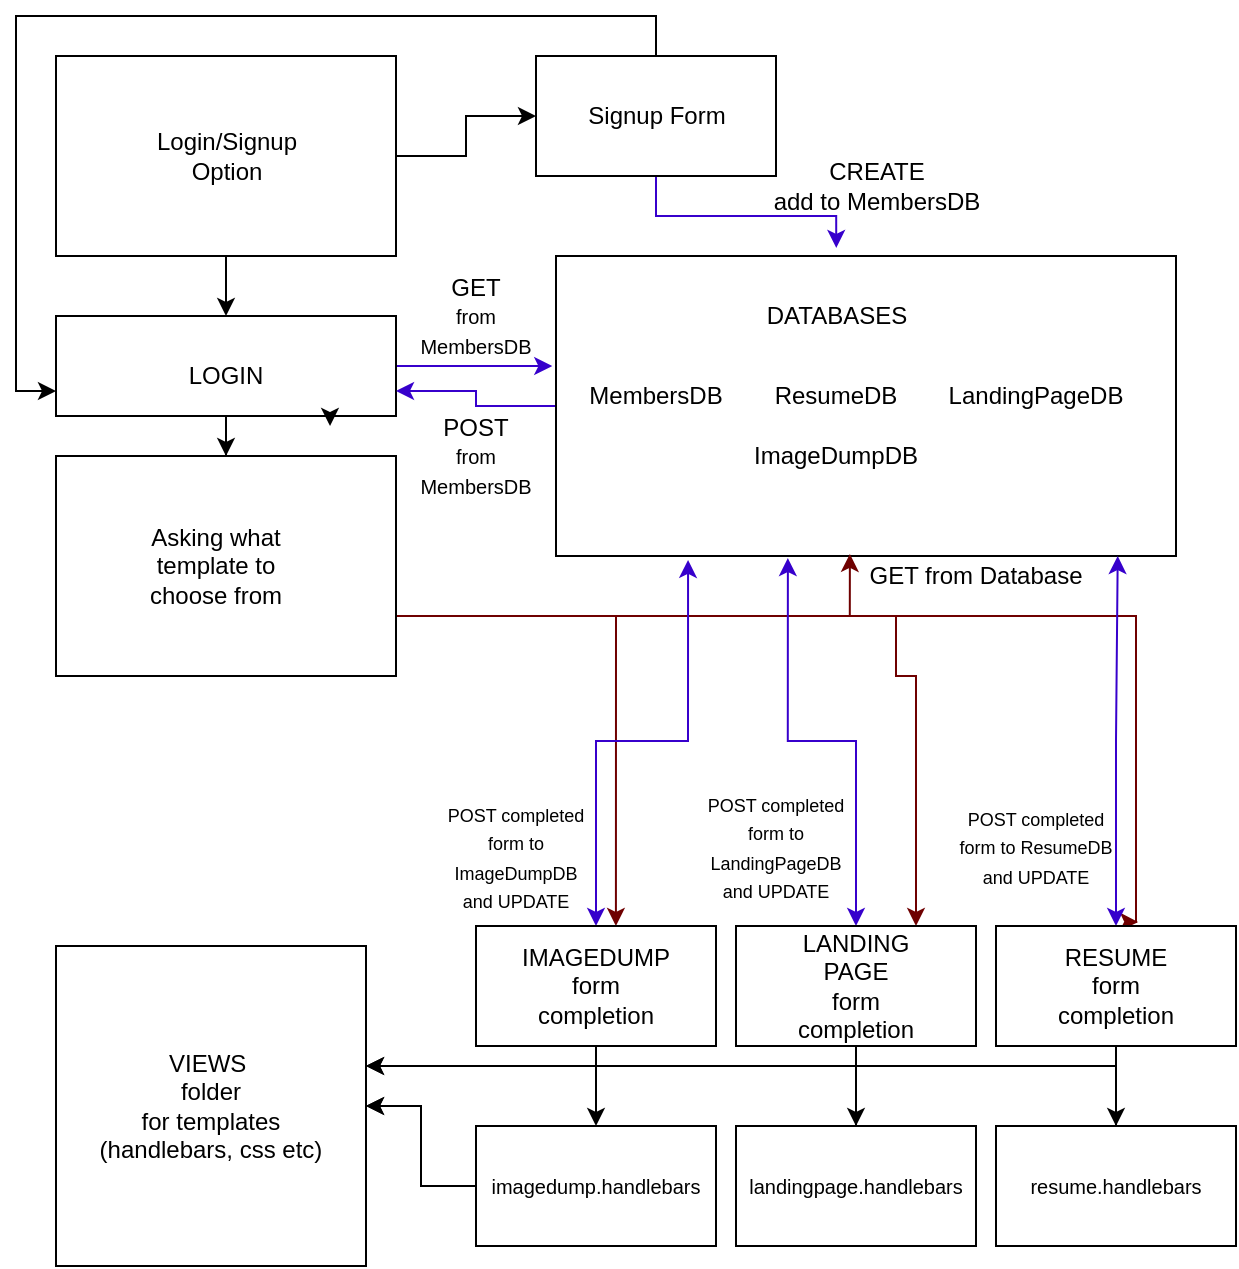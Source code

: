 <mxfile version="13.6.6" type="github">
  <diagram id="Uj1EudToU1jNFgrRkKeB" name="Page-1">
    <mxGraphModel dx="1402" dy="702" grid="1" gridSize="10" guides="1" tooltips="1" connect="1" arrows="1" fold="1" page="1" pageScale="1" pageWidth="850" pageHeight="1100" math="0" shadow="0">
      <root>
        <mxCell id="0" />
        <mxCell id="1" parent="0" />
        <mxCell id="q2WrZw416a9gS7kqVJ9x-3" style="edgeStyle=orthogonalEdgeStyle;rounded=0;orthogonalLoop=1;jettySize=auto;html=1;" parent="1" source="q2WrZw416a9gS7kqVJ9x-1" target="q2WrZw416a9gS7kqVJ9x-4" edge="1">
          <mxGeometry relative="1" as="geometry">
            <mxPoint x="280" y="40" as="targetPoint" />
          </mxGeometry>
        </mxCell>
        <mxCell id="q2WrZw416a9gS7kqVJ9x-6" style="edgeStyle=orthogonalEdgeStyle;rounded=0;orthogonalLoop=1;jettySize=auto;html=1;" parent="1" source="q2WrZw416a9gS7kqVJ9x-1" target="q2WrZw416a9gS7kqVJ9x-7" edge="1">
          <mxGeometry relative="1" as="geometry">
            <mxPoint x="40" y="180" as="targetPoint" />
          </mxGeometry>
        </mxCell>
        <mxCell id="q2WrZw416a9gS7kqVJ9x-1" value="" style="rounded=0;whiteSpace=wrap;html=1;" parent="1" vertex="1">
          <mxGeometry x="40" y="30" width="170" height="100" as="geometry" />
        </mxCell>
        <mxCell id="q2WrZw416a9gS7kqVJ9x-2" value="Login/Signup &lt;br&gt;Option" style="text;html=1;resizable=0;autosize=1;align=center;verticalAlign=middle;points=[];fillColor=none;strokeColor=none;rounded=0;" parent="1" vertex="1">
          <mxGeometry x="80" y="65" width="90" height="30" as="geometry" />
        </mxCell>
        <mxCell id="q2WrZw416a9gS7kqVJ9x-11" style="edgeStyle=orthogonalEdgeStyle;rounded=0;orthogonalLoop=1;jettySize=auto;html=1;entryX=0.452;entryY=-0.027;entryDx=0;entryDy=0;entryPerimeter=0;fillColor=#6a00ff;strokeColor=#3700CC;" parent="1" source="q2WrZw416a9gS7kqVJ9x-4" target="q2WrZw416a9gS7kqVJ9x-9" edge="1">
          <mxGeometry relative="1" as="geometry" />
        </mxCell>
        <mxCell id="q2WrZw416a9gS7kqVJ9x-32" style="edgeStyle=orthogonalEdgeStyle;rounded=0;orthogonalLoop=1;jettySize=auto;html=1;entryX=0;entryY=0.75;entryDx=0;entryDy=0;" parent="1" source="q2WrZw416a9gS7kqVJ9x-4" target="q2WrZw416a9gS7kqVJ9x-7" edge="1">
          <mxGeometry relative="1" as="geometry">
            <Array as="points">
              <mxPoint x="340" y="10" />
              <mxPoint x="20" y="10" />
              <mxPoint x="20" y="198" />
            </Array>
          </mxGeometry>
        </mxCell>
        <mxCell id="q2WrZw416a9gS7kqVJ9x-4" value="" style="rounded=0;whiteSpace=wrap;html=1;" parent="1" vertex="1">
          <mxGeometry x="280" y="30" width="120" height="60" as="geometry" />
        </mxCell>
        <mxCell id="q2WrZw416a9gS7kqVJ9x-5" value="Signup Form" style="text;html=1;resizable=0;autosize=1;align=center;verticalAlign=middle;points=[];fillColor=none;strokeColor=none;rounded=0;" parent="1" vertex="1">
          <mxGeometry x="300" y="50" width="80" height="20" as="geometry" />
        </mxCell>
        <mxCell id="q2WrZw416a9gS7kqVJ9x-12" style="edgeStyle=orthogonalEdgeStyle;rounded=0;orthogonalLoop=1;jettySize=auto;html=1;entryX=-0.006;entryY=0.367;entryDx=0;entryDy=0;entryPerimeter=0;fillColor=#6a00ff;strokeColor=#3700CC;" parent="1" source="q2WrZw416a9gS7kqVJ9x-7" target="q2WrZw416a9gS7kqVJ9x-9" edge="1">
          <mxGeometry relative="1" as="geometry" />
        </mxCell>
        <mxCell id="q2WrZw416a9gS7kqVJ9x-19" style="edgeStyle=orthogonalEdgeStyle;rounded=0;orthogonalLoop=1;jettySize=auto;html=1;entryX=0.5;entryY=0;entryDx=0;entryDy=0;" parent="1" source="q2WrZw416a9gS7kqVJ9x-7" target="q2WrZw416a9gS7kqVJ9x-18" edge="1">
          <mxGeometry relative="1" as="geometry" />
        </mxCell>
        <mxCell id="q2WrZw416a9gS7kqVJ9x-7" value="" style="rounded=0;whiteSpace=wrap;html=1;" parent="1" vertex="1">
          <mxGeometry x="40" y="160" width="170" height="50" as="geometry" />
        </mxCell>
        <mxCell id="q2WrZw416a9gS7kqVJ9x-13" style="edgeStyle=orthogonalEdgeStyle;rounded=0;orthogonalLoop=1;jettySize=auto;html=1;exitX=0;exitY=0.5;exitDx=0;exitDy=0;entryX=1;entryY=0.75;entryDx=0;entryDy=0;fillColor=#6a00ff;strokeColor=#3700CC;" parent="1" source="q2WrZw416a9gS7kqVJ9x-9" target="q2WrZw416a9gS7kqVJ9x-7" edge="1">
          <mxGeometry relative="1" as="geometry" />
        </mxCell>
        <mxCell id="q2WrZw416a9gS7kqVJ9x-9" value="" style="rounded=0;whiteSpace=wrap;html=1;" parent="1" vertex="1">
          <mxGeometry x="290" y="130" width="310" height="150" as="geometry" />
        </mxCell>
        <mxCell id="q2WrZw416a9gS7kqVJ9x-10" value="DATABASES" style="text;html=1;resizable=0;autosize=1;align=center;verticalAlign=middle;points=[];fillColor=none;strokeColor=none;rounded=0;" parent="1" vertex="1">
          <mxGeometry x="385" y="150" width="90" height="20" as="geometry" />
        </mxCell>
        <mxCell id="q2WrZw416a9gS7kqVJ9x-14" value="CREATE&lt;br&gt;add to MembersDB" style="text;html=1;resizable=0;autosize=1;align=center;verticalAlign=middle;points=[];fillColor=none;strokeColor=none;rounded=0;" parent="1" vertex="1">
          <mxGeometry x="390" y="80" width="120" height="30" as="geometry" />
        </mxCell>
        <mxCell id="q2WrZw416a9gS7kqVJ9x-15" value="GET&lt;br&gt;&lt;font style=&quot;font-size: 10px&quot;&gt;from MembersDB&lt;/font&gt;" style="text;html=1;strokeColor=none;fillColor=none;align=center;verticalAlign=middle;whiteSpace=wrap;rounded=0;" parent="1" vertex="1">
          <mxGeometry x="230" y="150" width="40" height="20" as="geometry" />
        </mxCell>
        <mxCell id="q2WrZw416a9gS7kqVJ9x-16" value="POST&lt;br&gt;&lt;font style=&quot;font-size: 10px&quot;&gt;from&lt;br&gt;MembersDB&lt;/font&gt;" style="text;html=1;strokeColor=none;fillColor=none;align=center;verticalAlign=middle;whiteSpace=wrap;rounded=0;" parent="1" vertex="1">
          <mxGeometry x="230" y="220" width="40" height="20" as="geometry" />
        </mxCell>
        <mxCell id="q2WrZw416a9gS7kqVJ9x-17" value="LOGIN" style="text;html=1;strokeColor=none;fillColor=none;align=center;verticalAlign=middle;whiteSpace=wrap;rounded=0;" parent="1" vertex="1">
          <mxGeometry x="105" y="180" width="40" height="20" as="geometry" />
        </mxCell>
        <mxCell id="q2WrZw416a9gS7kqVJ9x-33" style="edgeStyle=orthogonalEdgeStyle;rounded=0;orthogonalLoop=1;jettySize=auto;html=1;entryX=0.592;entryY=-0.033;entryDx=0;entryDy=0;entryPerimeter=0;fillColor=#a20025;strokeColor=#6F0000;" parent="1" source="q2WrZw416a9gS7kqVJ9x-18" target="q2WrZw416a9gS7kqVJ9x-42" edge="1">
          <mxGeometry relative="1" as="geometry">
            <mxPoint x="580" y="340" as="targetPoint" />
            <Array as="points">
              <mxPoint x="580" y="310" />
            </Array>
          </mxGeometry>
        </mxCell>
        <mxCell id="q2WrZw416a9gS7kqVJ9x-38" style="edgeStyle=orthogonalEdgeStyle;rounded=0;orthogonalLoop=1;jettySize=auto;html=1;entryX=0.75;entryY=0;entryDx=0;entryDy=0;fillColor=#a20025;strokeColor=#6F0000;" parent="1" source="q2WrZw416a9gS7kqVJ9x-18" target="q2WrZw416a9gS7kqVJ9x-41" edge="1">
          <mxGeometry relative="1" as="geometry">
            <mxPoint x="440" y="340" as="targetPoint" />
            <Array as="points">
              <mxPoint x="460" y="310" />
              <mxPoint x="460" y="340" />
              <mxPoint x="470" y="340" />
            </Array>
          </mxGeometry>
        </mxCell>
        <mxCell id="q2WrZw416a9gS7kqVJ9x-39" style="edgeStyle=orthogonalEdgeStyle;rounded=0;orthogonalLoop=1;jettySize=auto;html=1;entryX=0.583;entryY=0;entryDx=0;entryDy=0;entryPerimeter=0;fillColor=#a20025;strokeColor=#6F0000;" parent="1" source="q2WrZw416a9gS7kqVJ9x-18" target="q2WrZw416a9gS7kqVJ9x-40" edge="1">
          <mxGeometry relative="1" as="geometry">
            <mxPoint x="320" y="340" as="targetPoint" />
            <Array as="points">
              <mxPoint x="320" y="310" />
            </Array>
          </mxGeometry>
        </mxCell>
        <mxCell id="q2WrZw416a9gS7kqVJ9x-43" style="edgeStyle=orthogonalEdgeStyle;rounded=0;orthogonalLoop=1;jettySize=auto;html=1;entryX=0.474;entryY=0.993;entryDx=0;entryDy=0;entryPerimeter=0;fillColor=#a20025;strokeColor=#6F0000;" parent="1" source="q2WrZw416a9gS7kqVJ9x-18" target="q2WrZw416a9gS7kqVJ9x-9" edge="1">
          <mxGeometry relative="1" as="geometry">
            <mxPoint x="450" y="310" as="targetPoint" />
            <Array as="points">
              <mxPoint x="437" y="310" />
            </Array>
          </mxGeometry>
        </mxCell>
        <mxCell id="q2WrZw416a9gS7kqVJ9x-18" value="" style="rounded=0;whiteSpace=wrap;html=1;" parent="1" vertex="1">
          <mxGeometry x="40" y="230" width="170" height="110" as="geometry" />
        </mxCell>
        <mxCell id="q2WrZw416a9gS7kqVJ9x-20" value="Asking what template to choose from" style="text;html=1;strokeColor=none;fillColor=none;align=center;verticalAlign=middle;whiteSpace=wrap;rounded=0;" parent="1" vertex="1">
          <mxGeometry x="70" y="260" width="100" height="50" as="geometry" />
        </mxCell>
        <mxCell id="q2WrZw416a9gS7kqVJ9x-21" value="MembersDB" style="text;html=1;strokeColor=none;fillColor=none;align=center;verticalAlign=middle;whiteSpace=wrap;rounded=0;" parent="1" vertex="1">
          <mxGeometry x="320" y="190" width="40" height="20" as="geometry" />
        </mxCell>
        <mxCell id="q2WrZw416a9gS7kqVJ9x-22" value="ResumeDB" style="text;html=1;strokeColor=none;fillColor=none;align=center;verticalAlign=middle;whiteSpace=wrap;rounded=0;" parent="1" vertex="1">
          <mxGeometry x="410" y="190" width="40" height="20" as="geometry" />
        </mxCell>
        <mxCell id="q2WrZw416a9gS7kqVJ9x-23" value="LandingPageDB" style="text;html=1;strokeColor=none;fillColor=none;align=center;verticalAlign=middle;whiteSpace=wrap;rounded=0;" parent="1" vertex="1">
          <mxGeometry x="510" y="190" width="40" height="20" as="geometry" />
        </mxCell>
        <mxCell id="q2WrZw416a9gS7kqVJ9x-24" value="ImageDumpDB" style="text;html=1;strokeColor=none;fillColor=none;align=center;verticalAlign=middle;whiteSpace=wrap;rounded=0;" parent="1" vertex="1">
          <mxGeometry x="410" y="220" width="40" height="20" as="geometry" />
        </mxCell>
        <mxCell id="q2WrZw416a9gS7kqVJ9x-59" style="edgeStyle=orthogonalEdgeStyle;rounded=0;orthogonalLoop=1;jettySize=auto;html=1;" parent="1" source="q2WrZw416a9gS7kqVJ9x-40" target="q2WrZw416a9gS7kqVJ9x-50" edge="1">
          <mxGeometry relative="1" as="geometry" />
        </mxCell>
        <mxCell id="q2WrZw416a9gS7kqVJ9x-63" style="edgeStyle=orthogonalEdgeStyle;rounded=0;orthogonalLoop=1;jettySize=auto;html=1;entryX=0.213;entryY=1.013;entryDx=0;entryDy=0;entryPerimeter=0;fillColor=#6a00ff;strokeColor=#3700CC;startArrow=classic;startFill=1;" parent="1" source="q2WrZw416a9gS7kqVJ9x-40" target="q2WrZw416a9gS7kqVJ9x-9" edge="1">
          <mxGeometry relative="1" as="geometry" />
        </mxCell>
        <mxCell id="q2WrZw416a9gS7kqVJ9x-40" value="" style="rounded=0;whiteSpace=wrap;html=1;" parent="1" vertex="1">
          <mxGeometry x="250" y="465" width="120" height="60" as="geometry" />
        </mxCell>
        <mxCell id="q2WrZw416a9gS7kqVJ9x-60" style="edgeStyle=orthogonalEdgeStyle;rounded=0;orthogonalLoop=1;jettySize=auto;html=1;" parent="1" source="q2WrZw416a9gS7kqVJ9x-41" target="q2WrZw416a9gS7kqVJ9x-51" edge="1">
          <mxGeometry relative="1" as="geometry" />
        </mxCell>
        <mxCell id="q2WrZw416a9gS7kqVJ9x-65" style="edgeStyle=orthogonalEdgeStyle;rounded=0;orthogonalLoop=1;jettySize=auto;html=1;entryX=0.374;entryY=1.007;entryDx=0;entryDy=0;entryPerimeter=0;fillColor=#6a00ff;strokeColor=#3700CC;startArrow=classic;startFill=1;" parent="1" source="q2WrZw416a9gS7kqVJ9x-41" target="q2WrZw416a9gS7kqVJ9x-9" edge="1">
          <mxGeometry relative="1" as="geometry" />
        </mxCell>
        <mxCell id="q2WrZw416a9gS7kqVJ9x-41" value="" style="rounded=0;whiteSpace=wrap;html=1;" parent="1" vertex="1">
          <mxGeometry x="380" y="465" width="120" height="60" as="geometry" />
        </mxCell>
        <mxCell id="q2WrZw416a9gS7kqVJ9x-61" style="edgeStyle=orthogonalEdgeStyle;rounded=0;orthogonalLoop=1;jettySize=auto;html=1;" parent="1" source="q2WrZw416a9gS7kqVJ9x-42" target="q2WrZw416a9gS7kqVJ9x-52" edge="1">
          <mxGeometry relative="1" as="geometry" />
        </mxCell>
        <mxCell id="q2WrZw416a9gS7kqVJ9x-66" style="edgeStyle=orthogonalEdgeStyle;rounded=0;orthogonalLoop=1;jettySize=auto;html=1;entryX=0.906;entryY=1;entryDx=0;entryDy=0;entryPerimeter=0;fillColor=#6a00ff;strokeColor=#3700CC;startArrow=classic;startFill=1;" parent="1" source="q2WrZw416a9gS7kqVJ9x-42" target="q2WrZw416a9gS7kqVJ9x-9" edge="1">
          <mxGeometry relative="1" as="geometry" />
        </mxCell>
        <mxCell id="q2WrZw416a9gS7kqVJ9x-42" value="" style="rounded=0;whiteSpace=wrap;html=1;" parent="1" vertex="1">
          <mxGeometry x="510" y="465" width="120" height="60" as="geometry" />
        </mxCell>
        <mxCell id="q2WrZw416a9gS7kqVJ9x-44" value="GET from Database" style="text;html=1;strokeColor=none;fillColor=none;align=center;verticalAlign=middle;whiteSpace=wrap;rounded=0;" parent="1" vertex="1">
          <mxGeometry x="440" y="280" width="120" height="20" as="geometry" />
        </mxCell>
        <mxCell id="q2WrZw416a9gS7kqVJ9x-46" value="IMAGEDUMP&lt;br&gt;form completion" style="text;html=1;strokeColor=none;fillColor=none;align=center;verticalAlign=middle;whiteSpace=wrap;rounded=0;" parent="1" vertex="1">
          <mxGeometry x="290" y="485" width="40" height="20" as="geometry" />
        </mxCell>
        <mxCell id="q2WrZw416a9gS7kqVJ9x-47" value="LANDING PAGE form completion" style="text;html=1;strokeColor=none;fillColor=none;align=center;verticalAlign=middle;whiteSpace=wrap;rounded=0;" parent="1" vertex="1">
          <mxGeometry x="420" y="485" width="40" height="20" as="geometry" />
        </mxCell>
        <mxCell id="q2WrZw416a9gS7kqVJ9x-48" value="RESUME form completion" style="text;html=1;strokeColor=none;fillColor=none;align=center;verticalAlign=middle;whiteSpace=wrap;rounded=0;" parent="1" vertex="1">
          <mxGeometry x="550" y="485" width="40" height="20" as="geometry" />
        </mxCell>
        <mxCell id="q2WrZw416a9gS7kqVJ9x-56" style="edgeStyle=orthogonalEdgeStyle;rounded=0;orthogonalLoop=1;jettySize=auto;html=1;" parent="1" source="q2WrZw416a9gS7kqVJ9x-50" target="q2WrZw416a9gS7kqVJ9x-55" edge="1">
          <mxGeometry relative="1" as="geometry">
            <mxPoint x="200" y="535" as="targetPoint" />
          </mxGeometry>
        </mxCell>
        <mxCell id="q2WrZw416a9gS7kqVJ9x-72" value="" style="edgeStyle=orthogonalEdgeStyle;rounded=0;orthogonalLoop=1;jettySize=auto;html=1;" parent="1" source="q2WrZw416a9gS7kqVJ9x-50" target="q2WrZw416a9gS7kqVJ9x-55" edge="1">
          <mxGeometry relative="1" as="geometry" />
        </mxCell>
        <mxCell id="q2WrZw416a9gS7kqVJ9x-50" value="&lt;font style=&quot;font-size: 10px&quot;&gt;imagedump.handlebars&lt;/font&gt;" style="rounded=0;whiteSpace=wrap;html=1;" parent="1" vertex="1">
          <mxGeometry x="250" y="565" width="120" height="60" as="geometry" />
        </mxCell>
        <mxCell id="q2WrZw416a9gS7kqVJ9x-57" style="edgeStyle=orthogonalEdgeStyle;rounded=0;orthogonalLoop=1;jettySize=auto;html=1;exitX=0.5;exitY=0;exitDx=0;exitDy=0;" parent="1" source="q2WrZw416a9gS7kqVJ9x-51" target="q2WrZw416a9gS7kqVJ9x-55" edge="1">
          <mxGeometry relative="1" as="geometry">
            <Array as="points">
              <mxPoint x="440" y="535" />
            </Array>
          </mxGeometry>
        </mxCell>
        <mxCell id="q2WrZw416a9gS7kqVJ9x-51" value="&lt;font style=&quot;font-size: 10px&quot;&gt;landingpage.handlebars&lt;/font&gt;" style="rounded=0;whiteSpace=wrap;html=1;" parent="1" vertex="1">
          <mxGeometry x="380" y="565" width="120" height="60" as="geometry" />
        </mxCell>
        <mxCell id="q2WrZw416a9gS7kqVJ9x-58" style="edgeStyle=orthogonalEdgeStyle;rounded=0;orthogonalLoop=1;jettySize=auto;html=1;" parent="1" source="q2WrZw416a9gS7kqVJ9x-52" target="q2WrZw416a9gS7kqVJ9x-55" edge="1">
          <mxGeometry relative="1" as="geometry">
            <Array as="points">
              <mxPoint x="570" y="535" />
            </Array>
          </mxGeometry>
        </mxCell>
        <mxCell id="q2WrZw416a9gS7kqVJ9x-52" value="&lt;font style=&quot;font-size: 10px&quot;&gt;resume.handlebars&lt;/font&gt;" style="rounded=0;whiteSpace=wrap;html=1;" parent="1" vertex="1">
          <mxGeometry x="510" y="565" width="120" height="60" as="geometry" />
        </mxCell>
        <mxCell id="q2WrZw416a9gS7kqVJ9x-55" value="VIEWS&amp;nbsp;&lt;br&gt;folder&lt;br&gt;for templates&lt;br&gt;(handlebars, css etc)" style="rounded=0;whiteSpace=wrap;html=1;" parent="1" vertex="1">
          <mxGeometry x="40" y="475" width="155" height="160" as="geometry" />
        </mxCell>
        <mxCell id="q2WrZw416a9gS7kqVJ9x-67" style="edgeStyle=orthogonalEdgeStyle;rounded=0;orthogonalLoop=1;jettySize=auto;html=1;exitX=1;exitY=1;exitDx=0;exitDy=0;entryX=0.806;entryY=1.1;entryDx=0;entryDy=0;entryPerimeter=0;" parent="1" source="q2WrZw416a9gS7kqVJ9x-7" target="q2WrZw416a9gS7kqVJ9x-7" edge="1">
          <mxGeometry relative="1" as="geometry" />
        </mxCell>
        <mxCell id="q2WrZw416a9gS7kqVJ9x-68" value="&lt;font style=&quot;font-size: 9px&quot;&gt;POST completed form to ResumeDB and UPDATE&lt;/font&gt;" style="text;html=1;strokeColor=none;fillColor=none;align=center;verticalAlign=middle;whiteSpace=wrap;rounded=0;" parent="1" vertex="1">
          <mxGeometry x="490" y="400" width="80" height="50" as="geometry" />
        </mxCell>
        <mxCell id="q2WrZw416a9gS7kqVJ9x-73" value="&lt;font style=&quot;font-size: 9px&quot;&gt;POST completed form to LandingPageDB and UPDATE&lt;/font&gt;" style="text;html=1;strokeColor=none;fillColor=none;align=center;verticalAlign=middle;whiteSpace=wrap;rounded=0;" parent="1" vertex="1">
          <mxGeometry x="360" y="415" width="80" height="20" as="geometry" />
        </mxCell>
        <mxCell id="q2WrZw416a9gS7kqVJ9x-75" value="&lt;font style=&quot;font-size: 9px&quot;&gt;POST completed form to ImageDumpDB and UPDATE&lt;/font&gt;" style="text;html=1;strokeColor=none;fillColor=none;align=center;verticalAlign=middle;whiteSpace=wrap;rounded=0;" parent="1" vertex="1">
          <mxGeometry x="230" y="420" width="80" height="20" as="geometry" />
        </mxCell>
      </root>
    </mxGraphModel>
  </diagram>
</mxfile>
